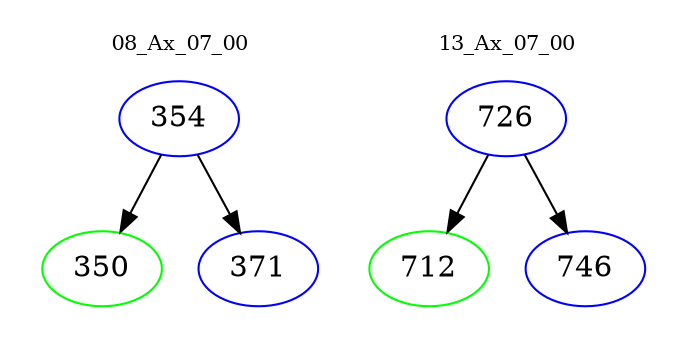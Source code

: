 digraph{
subgraph cluster_0 {
color = white
label = "08_Ax_07_00";
fontsize=10;
T0_354 [label="354", color="blue"]
T0_354 -> T0_350 [color="black"]
T0_350 [label="350", color="green"]
T0_354 -> T0_371 [color="black"]
T0_371 [label="371", color="blue"]
}
subgraph cluster_1 {
color = white
label = "13_Ax_07_00";
fontsize=10;
T1_726 [label="726", color="blue"]
T1_726 -> T1_712 [color="black"]
T1_712 [label="712", color="green"]
T1_726 -> T1_746 [color="black"]
T1_746 [label="746", color="blue"]
}
}

